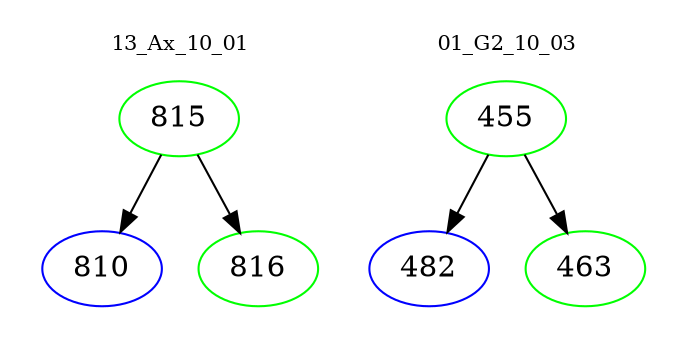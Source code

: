 digraph{
subgraph cluster_0 {
color = white
label = "13_Ax_10_01";
fontsize=10;
T0_815 [label="815", color="green"]
T0_815 -> T0_810 [color="black"]
T0_810 [label="810", color="blue"]
T0_815 -> T0_816 [color="black"]
T0_816 [label="816", color="green"]
}
subgraph cluster_1 {
color = white
label = "01_G2_10_03";
fontsize=10;
T1_455 [label="455", color="green"]
T1_455 -> T1_482 [color="black"]
T1_482 [label="482", color="blue"]
T1_455 -> T1_463 [color="black"]
T1_463 [label="463", color="green"]
}
}

